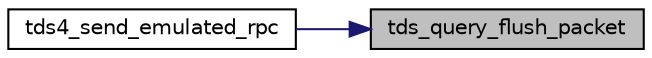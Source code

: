 digraph "tds_query_flush_packet"
{
 // LATEX_PDF_SIZE
  edge [fontname="Helvetica",fontsize="10",labelfontname="Helvetica",labelfontsize="10"];
  node [fontname="Helvetica",fontsize="10",shape=record];
  rankdir="RL";
  Node1 [label="tds_query_flush_packet",height=0.2,width=0.4,color="black", fillcolor="grey75", style="filled", fontcolor="black",tooltip="Flush query packet."];
  Node1 -> Node2 [dir="back",color="midnightblue",fontsize="10",style="solid",fontname="Helvetica"];
  Node2 [label="tds4_send_emulated_rpc",height=0.2,width=0.4,color="black", fillcolor="white", style="filled",URL="$a00563.html#ga2d0a06c1a30dd2470dc7a788de21b080",tooltip="Send RPC as string query."];
}
